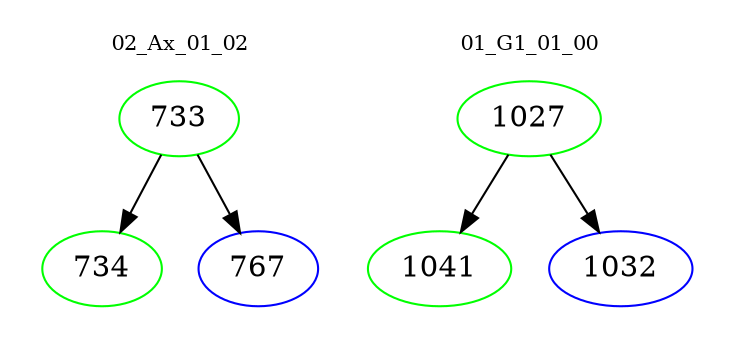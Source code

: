 digraph{
subgraph cluster_0 {
color = white
label = "02_Ax_01_02";
fontsize=10;
T0_733 [label="733", color="green"]
T0_733 -> T0_734 [color="black"]
T0_734 [label="734", color="green"]
T0_733 -> T0_767 [color="black"]
T0_767 [label="767", color="blue"]
}
subgraph cluster_1 {
color = white
label = "01_G1_01_00";
fontsize=10;
T1_1027 [label="1027", color="green"]
T1_1027 -> T1_1041 [color="black"]
T1_1041 [label="1041", color="green"]
T1_1027 -> T1_1032 [color="black"]
T1_1032 [label="1032", color="blue"]
}
}
